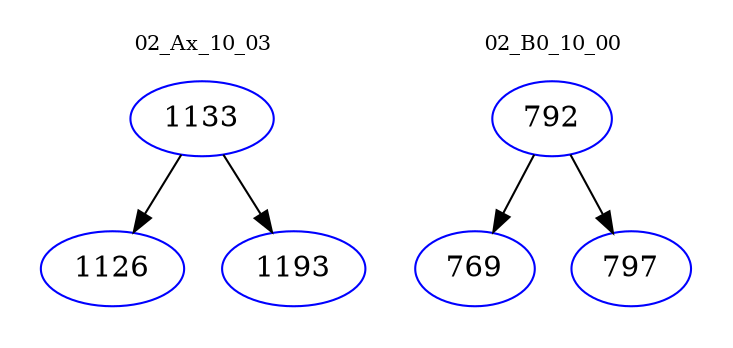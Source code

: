 digraph{
subgraph cluster_0 {
color = white
label = "02_Ax_10_03";
fontsize=10;
T0_1133 [label="1133", color="blue"]
T0_1133 -> T0_1126 [color="black"]
T0_1126 [label="1126", color="blue"]
T0_1133 -> T0_1193 [color="black"]
T0_1193 [label="1193", color="blue"]
}
subgraph cluster_1 {
color = white
label = "02_B0_10_00";
fontsize=10;
T1_792 [label="792", color="blue"]
T1_792 -> T1_769 [color="black"]
T1_769 [label="769", color="blue"]
T1_792 -> T1_797 [color="black"]
T1_797 [label="797", color="blue"]
}
}
